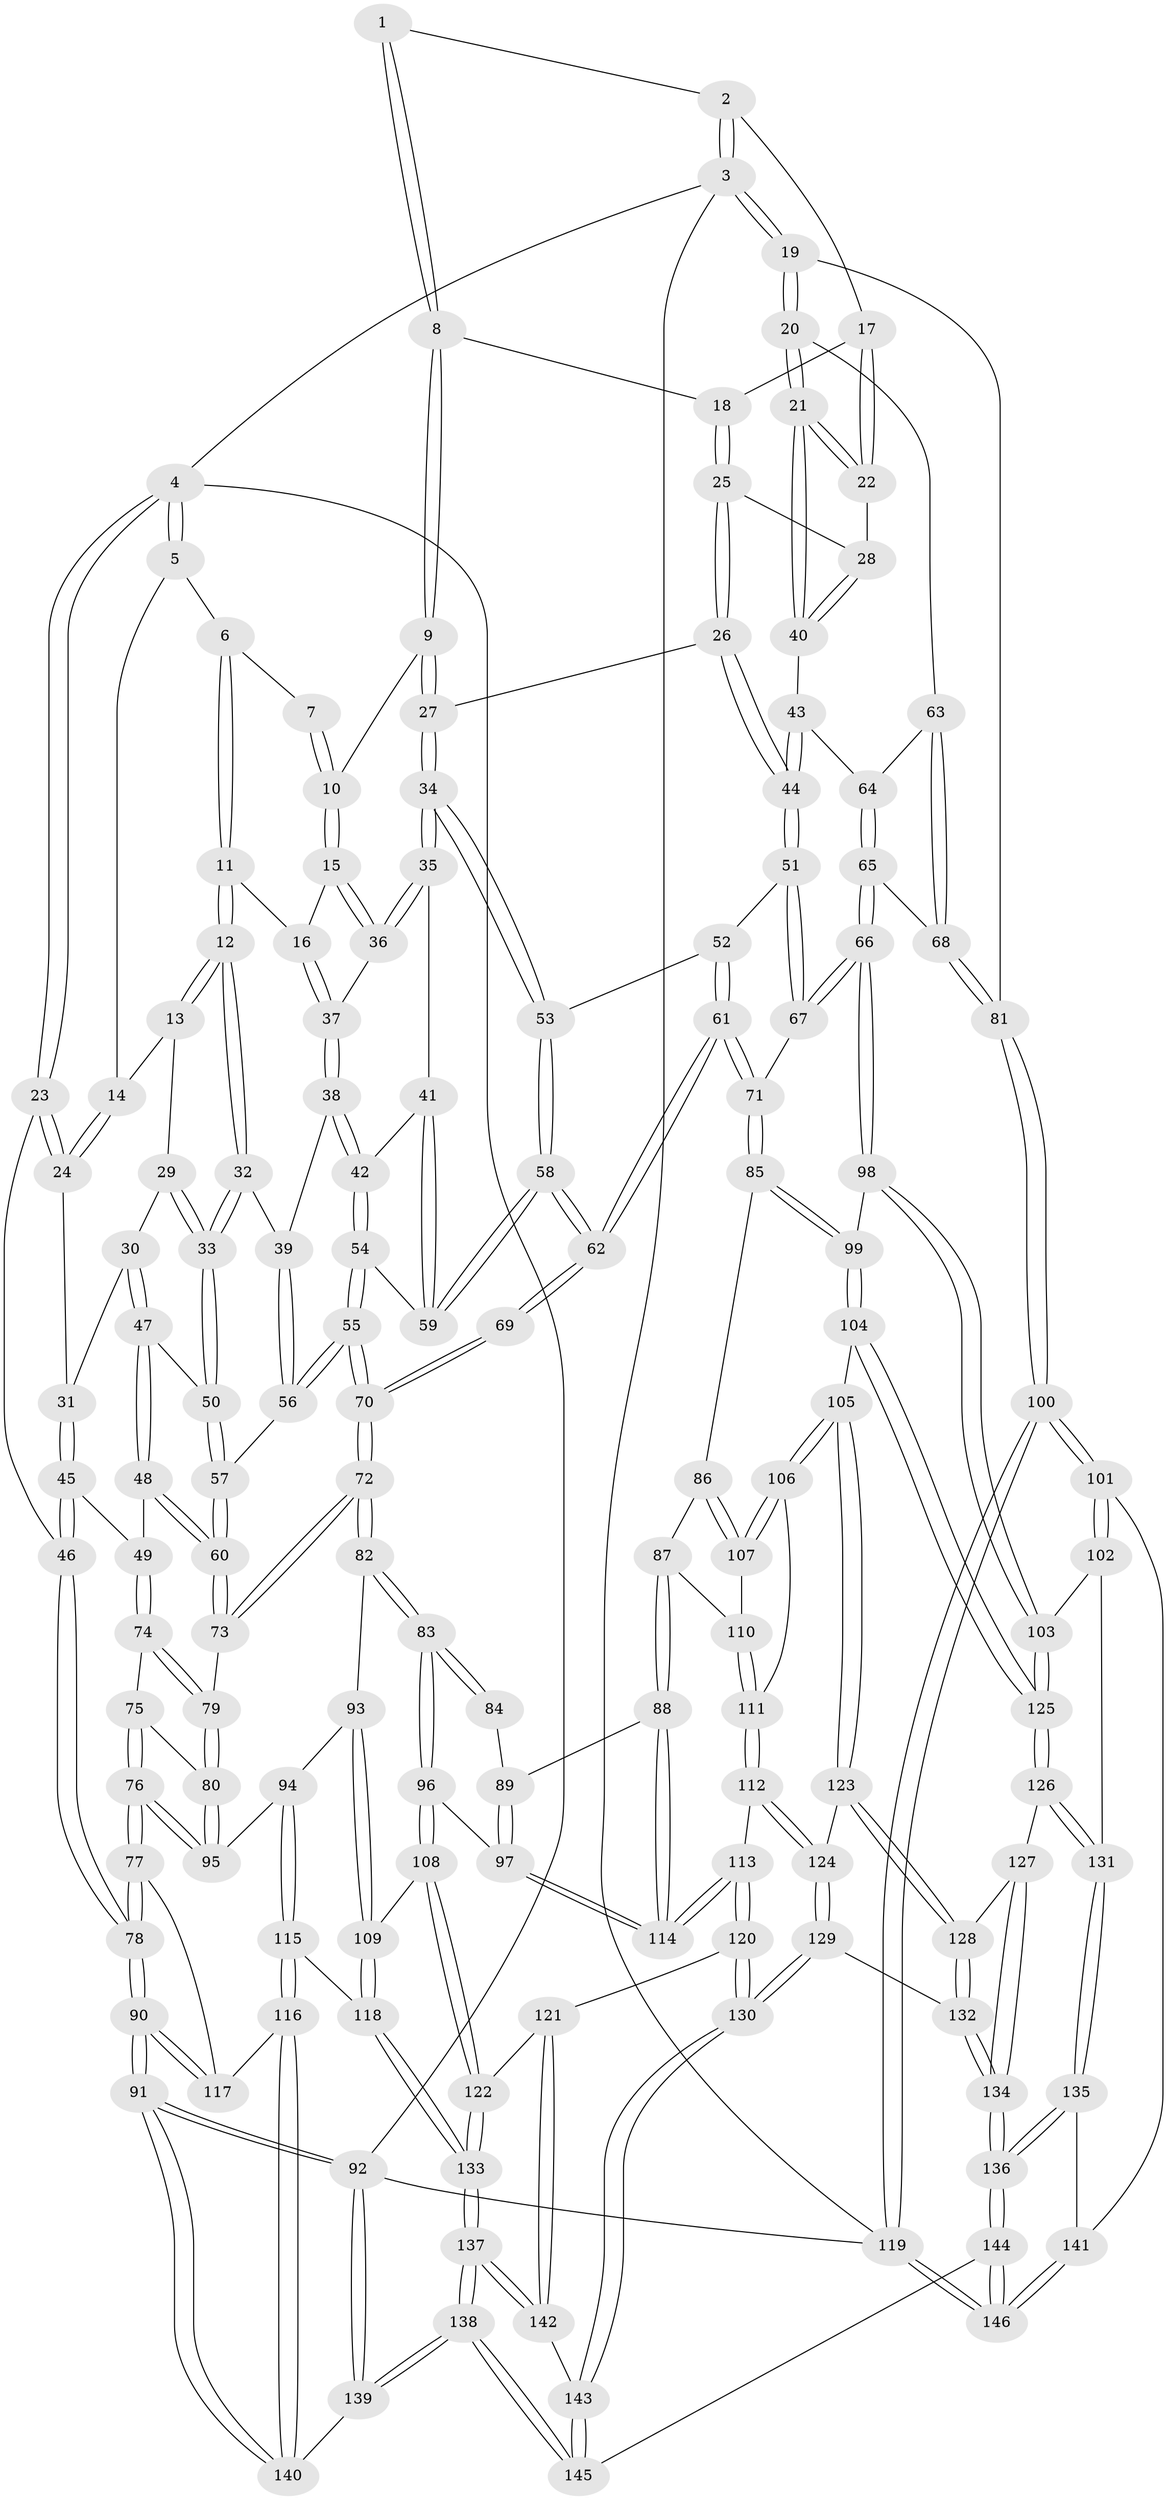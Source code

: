 // coarse degree distribution, {2: 0.125, 3: 0.7019230769230769, 4: 0.09615384615384616, 5: 0.0673076923076923, 6: 0.009615384615384616}
// Generated by graph-tools (version 1.1) at 2025/54/03/04/25 22:54:39]
// undirected, 146 vertices, 362 edges
graph export_dot {
  node [color=gray90,style=filled];
  1 [pos="+0.7970859900228668+0"];
  2 [pos="+0.9395187192795499+0"];
  3 [pos="+1+0"];
  4 [pos="+0+0"];
  5 [pos="+0.22559228090560096+0"];
  6 [pos="+0.3486096620838756+0"];
  7 [pos="+0.7715345697477535+0"];
  8 [pos="+0.7642967530944232+0.09271819823774419"];
  9 [pos="+0.6201405080472789+0.11767243519258243"];
  10 [pos="+0.6123185187529012+0.10800741901068685"];
  11 [pos="+0.4282670430098209+0.06914215260994852"];
  12 [pos="+0.3658086621624593+0.13669699831582863"];
  13 [pos="+0.2848035224679979+0.1428278476624569"];
  14 [pos="+0.1609537287321377+0.012100102691722854"];
  15 [pos="+0.4760735871050057+0.09974001596774751"];
  16 [pos="+0.4736337946156816+0.09892531707055119"];
  17 [pos="+0.8899577427050427+0.014454719773395235"];
  18 [pos="+0.7830036812912144+0.1227324544214323"];
  19 [pos="+1+0.2080618619463615"];
  20 [pos="+1+0.21331667671373827"];
  21 [pos="+1+0.21351369536044484"];
  22 [pos="+0.8867736234196418+0.14902440612872997"];
  23 [pos="+0+0.1848635832749643"];
  24 [pos="+0.10985343382349347+0.11086888427304102"];
  25 [pos="+0.8077680536688728+0.1925243280884425"];
  26 [pos="+0.7942042949364214+0.2096588034184386"];
  27 [pos="+0.6570494409126967+0.20181970320416437"];
  28 [pos="+0.8534391734189822+0.17491617238328322"];
  29 [pos="+0.2644025504861987+0.1600117274773002"];
  30 [pos="+0.18923601454955344+0.21424494822660944"];
  31 [pos="+0.15458332274467512+0.19862535748573276"];
  32 [pos="+0.34639454137200154+0.256797847155533"];
  33 [pos="+0.3179040099506079+0.27784659597810696"];
  34 [pos="+0.6309191688807111+0.2593752028229426"];
  35 [pos="+0.5471612527350599+0.2626723950086942"];
  36 [pos="+0.5264229170511879+0.23259294583938755"];
  37 [pos="+0.4527882576728028+0.24645874202492038"];
  38 [pos="+0.44123832475743685+0.27662575850555504"];
  39 [pos="+0.4086222593328047+0.27834413942408576"];
  40 [pos="+0.9416026067623933+0.27742538550112483"];
  41 [pos="+0.5144366270381368+0.29281068682501615"];
  42 [pos="+0.46702141772240846+0.29598421607645936"];
  43 [pos="+0.8530100391530464+0.345470201025426"];
  44 [pos="+0.818091318399155+0.3383061780193984"];
  45 [pos="+0.029449855238472808+0.3546922050542927"];
  46 [pos="+0+0.3032535071710277"];
  47 [pos="+0.25337982918826046+0.2969948353822977"];
  48 [pos="+0.1872239434328377+0.3738958376048712"];
  49 [pos="+0.056064191242087266+0.37513633799758456"];
  50 [pos="+0.2907899946940186+0.299568781520926"];
  51 [pos="+0.7856005763876912+0.36373931014317634"];
  52 [pos="+0.6842609062225471+0.3391605164673129"];
  53 [pos="+0.6363754973064532+0.2850707496160408"];
  54 [pos="+0.4620297122014729+0.35265745675998394"];
  55 [pos="+0.404391655397614+0.41018913231956045"];
  56 [pos="+0.40226220485723+0.40811696200322606"];
  57 [pos="+0.32815541635030815+0.36897829515575764"];
  58 [pos="+0.554014283262514+0.39167405442152814"];
  59 [pos="+0.5493532079785657+0.3864533915118997"];
  60 [pos="+0.24639978254238043+0.4932702400064053"];
  61 [pos="+0.5958183683622305+0.5056234559574753"];
  62 [pos="+0.5653632304429028+0.48947553251201825"];
  63 [pos="+0.9352192371210479+0.36786207570201523"];
  64 [pos="+0.8668808552171863+0.3586335531469516"];
  65 [pos="+0.9463205662822317+0.5393502772171426"];
  66 [pos="+0.8683349333567469+0.5919558221452804"];
  67 [pos="+0.7502776954404297+0.50708368128356"];
  68 [pos="+1+0.5098500260488665"];
  69 [pos="+0.5296923979486662+0.492534553907128"];
  70 [pos="+0.42460544499310937+0.47246961837040774"];
  71 [pos="+0.6166981762895912+0.5258551738130071"];
  72 [pos="+0.3081088787704044+0.5714414527758568"];
  73 [pos="+0.249031631724067+0.5264560743170559"];
  74 [pos="+0.05777717022464626+0.3814309898246729"];
  75 [pos="+0.057871784269699106+0.3828285611879981"];
  76 [pos="+0+0.6253958593319439"];
  77 [pos="+0+0.6291624591120598"];
  78 [pos="+0+0.6367261504101975"];
  79 [pos="+0.2038024690452027+0.5333205296445688"];
  80 [pos="+0.09578728568843126+0.5786634365305359"];
  81 [pos="+1+0.4981358912217982"];
  82 [pos="+0.30857463478523556+0.5736837685631919"];
  83 [pos="+0.34406118768880095+0.6465441060142648"];
  84 [pos="+0.484821114492557+0.5680376579549303"];
  85 [pos="+0.6142958318690183+0.5619900247484798"];
  86 [pos="+0.5949811659364678+0.5941667010576711"];
  87 [pos="+0.5575854317184258+0.6428461120154988"];
  88 [pos="+0.5429225777591585+0.6531450657440027"];
  89 [pos="+0.4753591238507748+0.6304388887226646"];
  90 [pos="+0+0.8364382559150639"];
  91 [pos="+0+1"];
  92 [pos="+0+1"];
  93 [pos="+0.1845559339270323+0.668474403670519"];
  94 [pos="+0.1304727136468281+0.6666036146597406"];
  95 [pos="+0.07436924296600814+0.6032928636147699"];
  96 [pos="+0.34719350488679623+0.6556093512643901"];
  97 [pos="+0.37357876948801216+0.6606315175568809"];
  98 [pos="+0.857528286771659+0.6572876596660039"];
  99 [pos="+0.6646507521661295+0.6350143930072544"];
  100 [pos="+1+0.8280106584268981"];
  101 [pos="+1+0.8207368464399672"];
  102 [pos="+0.895187200073071+0.7246627704378293"];
  103 [pos="+0.8572769682853094+0.6824631010573174"];
  104 [pos="+0.6904712679171187+0.7428595534137661"];
  105 [pos="+0.683461001695935+0.7427841376193609"];
  106 [pos="+0.6534776013040892+0.7381495594770069"];
  107 [pos="+0.6235799000315382+0.7017276981684758"];
  108 [pos="+0.30669301746512273+0.7779354228444483"];
  109 [pos="+0.2616582098152897+0.7861312652714516"];
  110 [pos="+0.5859709224863153+0.691090491474274"];
  111 [pos="+0.595797886786329+0.7456474561738112"];
  112 [pos="+0.5551740782290415+0.7688189199439884"];
  113 [pos="+0.5060291251110858+0.7436189229412752"];
  114 [pos="+0.5036136852271105+0.7348570451522936"];
  115 [pos="+0.13782078864839856+0.815520629662393"];
  116 [pos="+0.1334406841889842+0.8174341318071251"];
  117 [pos="+0.09960438575586326+0.8027662499925144"];
  118 [pos="+0.19285624305998306+0.8164506412956044"];
  119 [pos="+1+1"];
  120 [pos="+0.4287855104020698+0.8420822562596412"];
  121 [pos="+0.38544852545029856+0.8523113908533828"];
  122 [pos="+0.3238940582439387+0.7973604983086154"];
  123 [pos="+0.6050592154220042+0.8052602422307705"];
  124 [pos="+0.5675268666450396+0.8032799273573119"];
  125 [pos="+0.7312400358430917+0.7690275790452615"];
  126 [pos="+0.7272512290564228+0.8096767388489443"];
  127 [pos="+0.7184574901382115+0.8217840055965211"];
  128 [pos="+0.6579828825242869+0.8368720292101035"];
  129 [pos="+0.5569798682510669+0.8961631277273346"];
  130 [pos="+0.5555499077065877+0.896764762047029"];
  131 [pos="+0.8179979836435106+0.8766102468118324"];
  132 [pos="+0.5681685343604497+0.8981274875063299"];
  133 [pos="+0.24051629111306633+0.9820639190871858"];
  134 [pos="+0.6939361540088683+0.9807350797080873"];
  135 [pos="+0.8419110942508155+0.9117995683436038"];
  136 [pos="+0.7236697981178549+1"];
  137 [pos="+0.2661022871769412+1"];
  138 [pos="+0.25088561524245556+1"];
  139 [pos="+0.1066623196960822+1"];
  140 [pos="+0.11836454478598435+0.8500116784682521"];
  141 [pos="+0.9214537464868482+0.9090454333673944"];
  142 [pos="+0.37925299535774853+0.9311313257051245"];
  143 [pos="+0.5211611824430463+0.9679040311512838"];
  144 [pos="+0.7187505639552519+1"];
  145 [pos="+0.5294291772298414+1"];
  146 [pos="+0.9641512752972445+1"];
  1 -- 2;
  1 -- 8;
  1 -- 8;
  2 -- 3;
  2 -- 3;
  2 -- 17;
  3 -- 4;
  3 -- 19;
  3 -- 19;
  3 -- 119;
  4 -- 5;
  4 -- 5;
  4 -- 23;
  4 -- 23;
  4 -- 92;
  5 -- 6;
  5 -- 14;
  6 -- 7;
  6 -- 11;
  6 -- 11;
  7 -- 10;
  7 -- 10;
  8 -- 9;
  8 -- 9;
  8 -- 18;
  9 -- 10;
  9 -- 27;
  9 -- 27;
  10 -- 15;
  10 -- 15;
  11 -- 12;
  11 -- 12;
  11 -- 16;
  12 -- 13;
  12 -- 13;
  12 -- 32;
  12 -- 32;
  13 -- 14;
  13 -- 29;
  14 -- 24;
  14 -- 24;
  15 -- 16;
  15 -- 36;
  15 -- 36;
  16 -- 37;
  16 -- 37;
  17 -- 18;
  17 -- 22;
  17 -- 22;
  18 -- 25;
  18 -- 25;
  19 -- 20;
  19 -- 20;
  19 -- 81;
  20 -- 21;
  20 -- 21;
  20 -- 63;
  21 -- 22;
  21 -- 22;
  21 -- 40;
  21 -- 40;
  22 -- 28;
  23 -- 24;
  23 -- 24;
  23 -- 46;
  24 -- 31;
  25 -- 26;
  25 -- 26;
  25 -- 28;
  26 -- 27;
  26 -- 44;
  26 -- 44;
  27 -- 34;
  27 -- 34;
  28 -- 40;
  28 -- 40;
  29 -- 30;
  29 -- 33;
  29 -- 33;
  30 -- 31;
  30 -- 47;
  30 -- 47;
  31 -- 45;
  31 -- 45;
  32 -- 33;
  32 -- 33;
  32 -- 39;
  33 -- 50;
  33 -- 50;
  34 -- 35;
  34 -- 35;
  34 -- 53;
  34 -- 53;
  35 -- 36;
  35 -- 36;
  35 -- 41;
  36 -- 37;
  37 -- 38;
  37 -- 38;
  38 -- 39;
  38 -- 42;
  38 -- 42;
  39 -- 56;
  39 -- 56;
  40 -- 43;
  41 -- 42;
  41 -- 59;
  41 -- 59;
  42 -- 54;
  42 -- 54;
  43 -- 44;
  43 -- 44;
  43 -- 64;
  44 -- 51;
  44 -- 51;
  45 -- 46;
  45 -- 46;
  45 -- 49;
  46 -- 78;
  46 -- 78;
  47 -- 48;
  47 -- 48;
  47 -- 50;
  48 -- 49;
  48 -- 60;
  48 -- 60;
  49 -- 74;
  49 -- 74;
  50 -- 57;
  50 -- 57;
  51 -- 52;
  51 -- 67;
  51 -- 67;
  52 -- 53;
  52 -- 61;
  52 -- 61;
  53 -- 58;
  53 -- 58;
  54 -- 55;
  54 -- 55;
  54 -- 59;
  55 -- 56;
  55 -- 56;
  55 -- 70;
  55 -- 70;
  56 -- 57;
  57 -- 60;
  57 -- 60;
  58 -- 59;
  58 -- 59;
  58 -- 62;
  58 -- 62;
  60 -- 73;
  60 -- 73;
  61 -- 62;
  61 -- 62;
  61 -- 71;
  61 -- 71;
  62 -- 69;
  62 -- 69;
  63 -- 64;
  63 -- 68;
  63 -- 68;
  64 -- 65;
  64 -- 65;
  65 -- 66;
  65 -- 66;
  65 -- 68;
  66 -- 67;
  66 -- 67;
  66 -- 98;
  66 -- 98;
  67 -- 71;
  68 -- 81;
  68 -- 81;
  69 -- 70;
  69 -- 70;
  70 -- 72;
  70 -- 72;
  71 -- 85;
  71 -- 85;
  72 -- 73;
  72 -- 73;
  72 -- 82;
  72 -- 82;
  73 -- 79;
  74 -- 75;
  74 -- 79;
  74 -- 79;
  75 -- 76;
  75 -- 76;
  75 -- 80;
  76 -- 77;
  76 -- 77;
  76 -- 95;
  76 -- 95;
  77 -- 78;
  77 -- 78;
  77 -- 117;
  78 -- 90;
  78 -- 90;
  79 -- 80;
  79 -- 80;
  80 -- 95;
  80 -- 95;
  81 -- 100;
  81 -- 100;
  82 -- 83;
  82 -- 83;
  82 -- 93;
  83 -- 84;
  83 -- 84;
  83 -- 96;
  83 -- 96;
  84 -- 89;
  85 -- 86;
  85 -- 99;
  85 -- 99;
  86 -- 87;
  86 -- 107;
  86 -- 107;
  87 -- 88;
  87 -- 88;
  87 -- 110;
  88 -- 89;
  88 -- 114;
  88 -- 114;
  89 -- 97;
  89 -- 97;
  90 -- 91;
  90 -- 91;
  90 -- 117;
  90 -- 117;
  91 -- 92;
  91 -- 92;
  91 -- 140;
  91 -- 140;
  92 -- 119;
  92 -- 139;
  92 -- 139;
  93 -- 94;
  93 -- 109;
  93 -- 109;
  94 -- 95;
  94 -- 115;
  94 -- 115;
  96 -- 97;
  96 -- 108;
  96 -- 108;
  97 -- 114;
  97 -- 114;
  98 -- 99;
  98 -- 103;
  98 -- 103;
  99 -- 104;
  99 -- 104;
  100 -- 101;
  100 -- 101;
  100 -- 119;
  100 -- 119;
  101 -- 102;
  101 -- 102;
  101 -- 141;
  102 -- 103;
  102 -- 131;
  103 -- 125;
  103 -- 125;
  104 -- 105;
  104 -- 125;
  104 -- 125;
  105 -- 106;
  105 -- 106;
  105 -- 123;
  105 -- 123;
  106 -- 107;
  106 -- 107;
  106 -- 111;
  107 -- 110;
  108 -- 109;
  108 -- 122;
  108 -- 122;
  109 -- 118;
  109 -- 118;
  110 -- 111;
  110 -- 111;
  111 -- 112;
  111 -- 112;
  112 -- 113;
  112 -- 124;
  112 -- 124;
  113 -- 114;
  113 -- 114;
  113 -- 120;
  113 -- 120;
  115 -- 116;
  115 -- 116;
  115 -- 118;
  116 -- 117;
  116 -- 140;
  116 -- 140;
  118 -- 133;
  118 -- 133;
  119 -- 146;
  119 -- 146;
  120 -- 121;
  120 -- 130;
  120 -- 130;
  121 -- 122;
  121 -- 142;
  121 -- 142;
  122 -- 133;
  122 -- 133;
  123 -- 124;
  123 -- 128;
  123 -- 128;
  124 -- 129;
  124 -- 129;
  125 -- 126;
  125 -- 126;
  126 -- 127;
  126 -- 131;
  126 -- 131;
  127 -- 128;
  127 -- 134;
  127 -- 134;
  128 -- 132;
  128 -- 132;
  129 -- 130;
  129 -- 130;
  129 -- 132;
  130 -- 143;
  130 -- 143;
  131 -- 135;
  131 -- 135;
  132 -- 134;
  132 -- 134;
  133 -- 137;
  133 -- 137;
  134 -- 136;
  134 -- 136;
  135 -- 136;
  135 -- 136;
  135 -- 141;
  136 -- 144;
  136 -- 144;
  137 -- 138;
  137 -- 138;
  137 -- 142;
  137 -- 142;
  138 -- 139;
  138 -- 139;
  138 -- 145;
  138 -- 145;
  139 -- 140;
  141 -- 146;
  141 -- 146;
  142 -- 143;
  143 -- 145;
  143 -- 145;
  144 -- 145;
  144 -- 146;
  144 -- 146;
}
